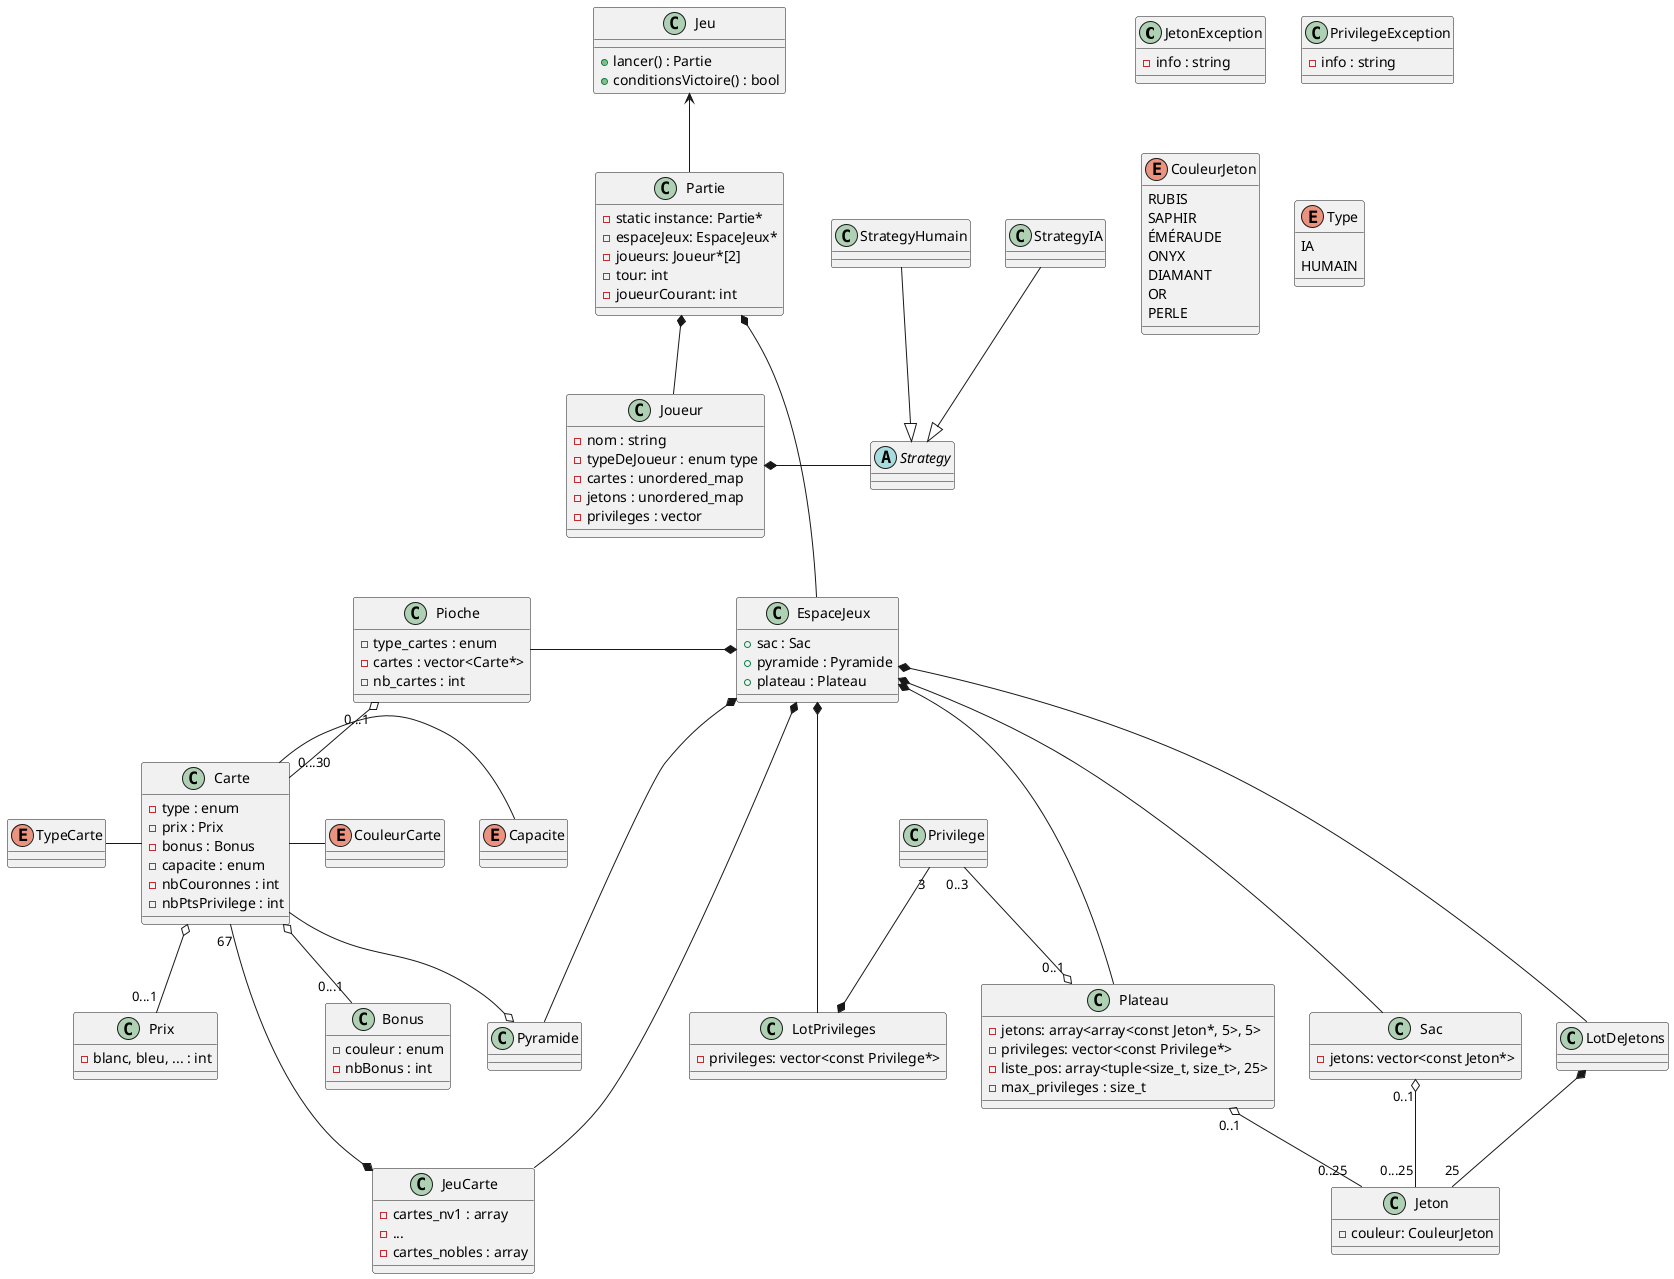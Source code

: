 @startuml
'    https://plantuml.com/class-diagram

class JetonException {
  - info : string
}

class PrivilegeException {
  - info : string
}

enum CouleurJeton {
  RUBIS
  SAPHIR
  ÉMÉRAUDE
  ONYX
  DIAMANT
  OR
  PERLE
}



class Jeton {
  - couleur: CouleurJeton
}

class Privilege {
}

class LotPrivileges {
  - privileges: vector<const Privilege*>
}

class Sac {
  - jetons: vector<const Jeton*>
}

class Plateau {
  - jetons: array<array<const Jeton*, 5>, 5>
  - privileges: vector<const Privilege*>
  - liste_pos: array<tuple<size_t, size_t>, 25>
  - max_privileges : size_t
}

LotDeJetons *--"25" Jeton
Sac "0..1" o-- "0...25" Jeton
Privilege "3" --* LotPrivileges
Plateau "0..1" o- "0..25" Jeton
Privilege "0..3" -o "0..1" Plateau

' Cartes

enum CouleurCarte

enum TypeCarte

enum Capacite

class Carte{
    - type : enum
    - prix : Prix
    - bonus : Bonus
    - capacite : enum
    - nbCouronnes : int
    - nbPtsPrivilege : int
}

class Bonus{
    - couleur : enum
    - nbBonus : int
}

class Prix{
    - blanc, bleu, ... : int
}

class Pioche {
    - type_cartes : enum
    - cartes : vector<Carte*>
    - nb_cartes : int
}

class JeuCarte {
    - cartes_nv1 : array
    - ...
    - cartes_nobles : array
}

class Pyramide {
}

Carte "67" ---* JeuCarte
Carte --o Pyramide
Pioche "0...1" o-- "0...30"Carte
Carte o-- "0...1" Bonus
Carte o-- "0...1" Prix
Carte - CouleurCarte
TypeCarte - Carte
Carte - Capacite

' Joueur

class Joueur {
    - nom : string
    - typeDeJoueur : enum type
    - cartes : unordered_map
    - jetons : unordered_map
    - privileges : vector
}

abstract Strategy {
}

class StrategyHumain
class StrategyIA

Joueur *- Strategy
StrategyHumain --|> Strategy
StrategyIA --|> Strategy
enum Type {
    IA
    HUMAIN
}

' Partie

class Partie {
    - static instance: Partie*
    - espaceJeux: EspaceJeux*
    - joueurs: Joueur*[2]
    - tour: int
    - joueurCourant: int
}

' Others

class EspaceJeux {
    + sac : Sac
    + pyramide : Pyramide
    + plateau : Plateau
}

class Jeu {
    + lancer() : Partie
    + conditionsVictoire() : bool
}

Partie *--- EspaceJeux
Partie *-- Joueur

EspaceJeux *--- Sac
EspaceJeux *--- Pyramide
EspaceJeux *--- Plateau
EspaceJeux *--- LotDeJetons
EspaceJeux *--- LotPrivileges
EspaceJeux *-- JeuCarte
Pioche -* EspaceJeux

Jeu <-- Partie
@enduml